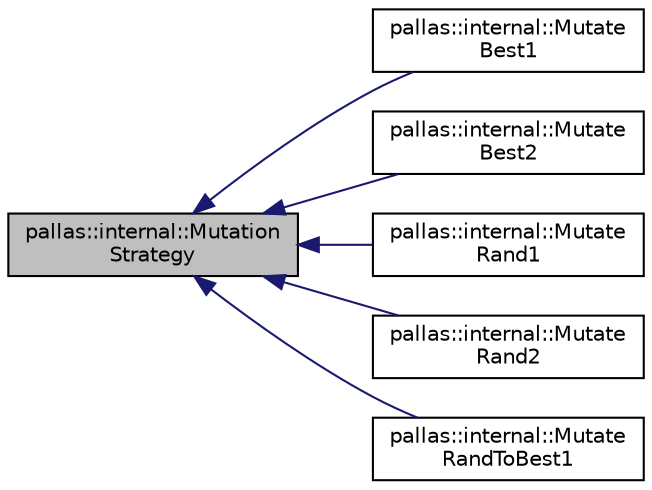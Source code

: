 digraph "pallas::internal::MutationStrategy"
{
  edge [fontname="Helvetica",fontsize="10",labelfontname="Helvetica",labelfontsize="10"];
  node [fontname="Helvetica",fontsize="10",shape=record];
  rankdir="LR";
  Node1 [label="pallas::internal::Mutation\lStrategy",height=0.2,width=0.4,color="black", fillcolor="grey75", style="filled", fontcolor="black"];
  Node1 -> Node2 [dir="back",color="midnightblue",fontsize="10",style="solid",fontname="Helvetica"];
  Node2 [label="pallas::internal::Mutate\lBest1",height=0.2,width=0.4,color="black", fillcolor="white", style="filled",URL="$classpallas_1_1internal_1_1_mutate_best1.html"];
  Node1 -> Node3 [dir="back",color="midnightblue",fontsize="10",style="solid",fontname="Helvetica"];
  Node3 [label="pallas::internal::Mutate\lBest2",height=0.2,width=0.4,color="black", fillcolor="white", style="filled",URL="$classpallas_1_1internal_1_1_mutate_best2.html"];
  Node1 -> Node4 [dir="back",color="midnightblue",fontsize="10",style="solid",fontname="Helvetica"];
  Node4 [label="pallas::internal::Mutate\lRand1",height=0.2,width=0.4,color="black", fillcolor="white", style="filled",URL="$classpallas_1_1internal_1_1_mutate_rand1.html"];
  Node1 -> Node5 [dir="back",color="midnightblue",fontsize="10",style="solid",fontname="Helvetica"];
  Node5 [label="pallas::internal::Mutate\lRand2",height=0.2,width=0.4,color="black", fillcolor="white", style="filled",URL="$classpallas_1_1internal_1_1_mutate_rand2.html"];
  Node1 -> Node6 [dir="back",color="midnightblue",fontsize="10",style="solid",fontname="Helvetica"];
  Node6 [label="pallas::internal::Mutate\lRandToBest1",height=0.2,width=0.4,color="black", fillcolor="white", style="filled",URL="$classpallas_1_1internal_1_1_mutate_rand_to_best1.html"];
}
